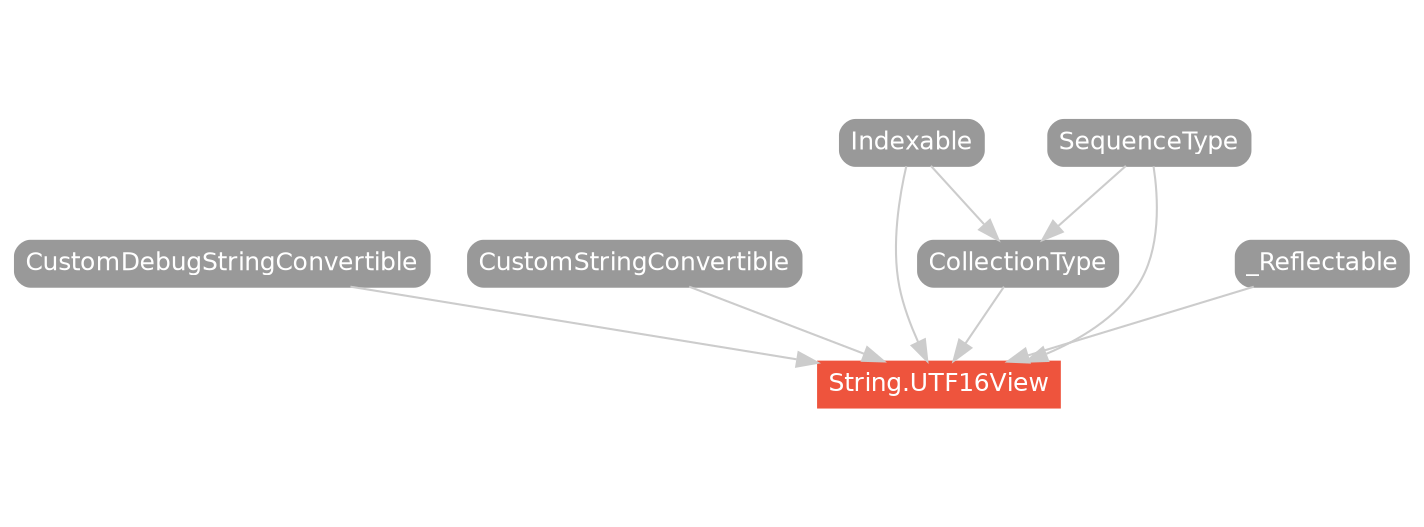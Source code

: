 strict digraph "String.UTF16View - Type Hierarchy - SwiftDoc.org" {
    pad="0.1,0.8"
    node [shape=box, style="filled,rounded", color="#999999", fillcolor="#999999", fontcolor=white, fontname=Helvetica, fontnames="Helvetica,sansserif", fontsize=12, margin="0.07,0.05", height="0.3"]
    edge [color="#cccccc"]
    "CollectionType" [URL="/protocol/CollectionType/"]
    "CustomDebugStringConvertible" [URL="/protocol/CustomDebugStringConvertible/"]
    "CustomStringConvertible" [URL="/protocol/CustomStringConvertible/"]
    "Indexable" [URL="/protocol/Indexable/"]
    "SequenceType" [URL="/protocol/SequenceType/"]
    "String.UTF16View" [URL="/type/String.UTF16View/", style="filled", fillcolor="#ee543d", color="#ee543d"]
    "_Reflectable" [URL="/protocol/_Reflectable/"]    "CollectionType" -> "String.UTF16View"
    "Indexable" -> "String.UTF16View"
    "SequenceType" -> "String.UTF16View"
    "_Reflectable" -> "String.UTF16View"
    "CustomStringConvertible" -> "String.UTF16View"
    "CustomDebugStringConvertible" -> "String.UTF16View"
    "Indexable" -> "CollectionType"
    "SequenceType" -> "CollectionType"
    subgraph Types {
        rank = max; "String.UTF16View";
    }
}